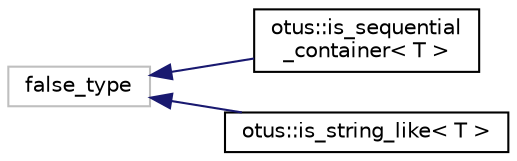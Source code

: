 digraph "Graphical Class Hierarchy"
{
  edge [fontname="Helvetica",fontsize="10",labelfontname="Helvetica",labelfontsize="10"];
  node [fontname="Helvetica",fontsize="10",shape=record];
  rankdir="LR";
  Node1 [label="false_type",height=0.2,width=0.4,color="grey75", fillcolor="white", style="filled"];
  Node1 -> Node2 [dir="back",color="midnightblue",fontsize="10",style="solid",fontname="Helvetica"];
  Node2 [label="otus::is_sequential\l_container\< T \>",height=0.2,width=0.4,color="black", fillcolor="white", style="filled",URL="$structotus_1_1is__sequential__container.html",tooltip="Default (negative) case for STL container type trait. "];
  Node1 -> Node3 [dir="back",color="midnightblue",fontsize="10",style="solid",fontname="Helvetica"];
  Node3 [label="otus::is_string_like\< T \>",height=0.2,width=0.4,color="black", fillcolor="white", style="filled",URL="$structotus_1_1is__string__like.html",tooltip="Default (negative) case for string type. "];
}
